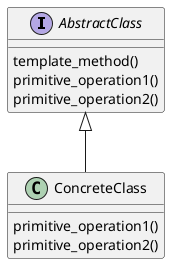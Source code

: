 @startuml

interface AbstractClass {
    template_method()
    primitive_operation1()
    primitive_operation2()
}

class ConcreteClass {
    primitive_operation1()
    primitive_operation2()
}
AbstractClass <|-- ConcreteClass

@enduml
